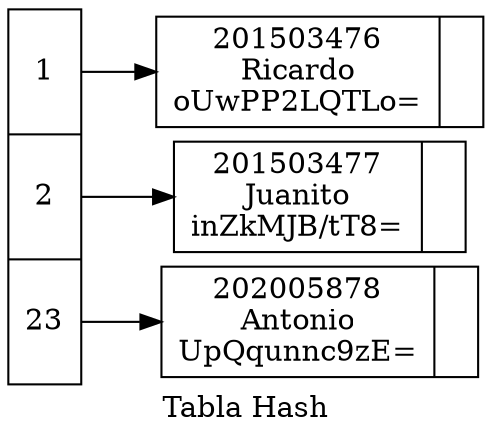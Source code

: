 digraph TablaHas{
nodesep=0.08;
rankdir=LR;
node [shape=record,width=0.1,height=0.1];
nodo0 [label = "  <f0>1| <f1>2| <f2>23 " , height=2.5];
nodo1[label = " {201503476\nRicardo\noUwPP2LQTLo=|}"];
nodo2[label = " {201503477\nJuanito\ninZkMJB/tT8=|}"];
nodo3[label = " {202005878\nAntonio\nUpQqunnc9zE=|}"];

nodo0:f0->nodo1
nodo0:f1->nodo2
nodo0:f2->nodo3
label = " Tabla Hash "; 
}
